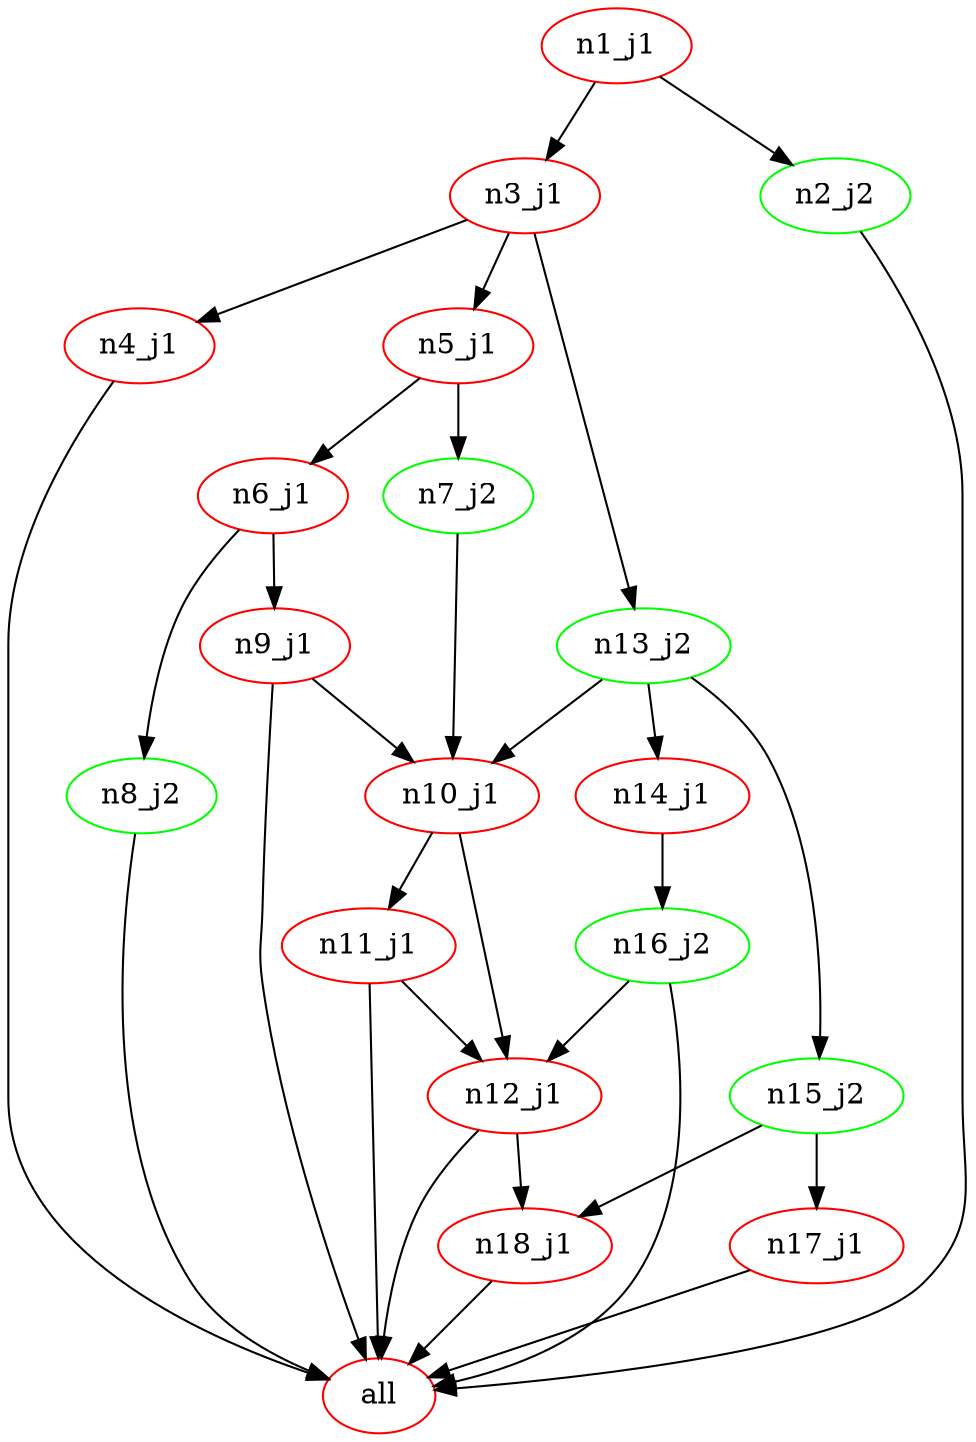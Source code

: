 digraph G {
n2[label="all", color="red"];
n5[label="n1_j1", color="red"];
n12[label="n10_j1", color="red"];
n11[label="n11_j1", color="red"];
n15[label="n12_j1", color="red"];
n14[label="n13_j2", color="green"];
n17[label="n14_j1", color="red"];
n19[label="n15_j2", color="green"];
n16[label="n16_j2", color="green"];
n18[label="n17_j1", color="red"];
n20[label="n18_j1", color="red"];
n6[label="n2_j2", color="green"];
n4[label="n3_j1", color="red"];
n3[label="n4_j1", color="red"];
n9[label="n5_j1", color="red"];
n8[label="n6_j1", color="red"];
n13[label="n7_j2", color="green"];
n7[label="n8_j2", color="green"];
n10[label="n9_j1", color="red"];
n11 -> n2 ; 
n15 -> n2 ; 
n16 -> n2 ; 
n18 -> n2 ; 
n20 -> n2 ; 
n6 -> n2 ; 
n3 -> n2 ; 
n7 -> n2 ; 
n10 -> n2 ; 
n14 -> n12 ; 
n13 -> n12 ; 
n10 -> n12 ; 
n12 -> n11 ; 
n12 -> n15 ; 
n11 -> n15 ; 
n16 -> n15 ; 
n4 -> n14 ; 
n14 -> n17 ; 
n14 -> n19 ; 
n17 -> n16 ; 
n19 -> n18 ; 
n15 -> n20 ; 
n19 -> n20 ; 
n5 -> n6 ; 
n5 -> n4 ; 
n4 -> n3 ; 
n4 -> n9 ; 
n9 -> n8 ; 
n9 -> n13 ; 
n8 -> n7 ; 
n8 -> n10 ; 
}
